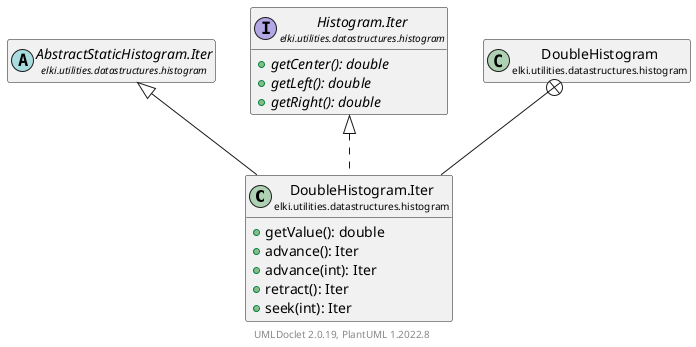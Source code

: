 @startuml
    remove .*\.(Instance|Par|Parameterizer|Factory)$
    set namespaceSeparator none
    hide empty fields
    hide empty methods

    class "<size:14>DoubleHistogram.Iter\n<size:10>elki.utilities.datastructures.histogram" as elki.utilities.datastructures.histogram.DoubleHistogram.Iter [[DoubleHistogram.Iter.html]] {
        +getValue(): double
        +advance(): Iter
        +advance(int): Iter
        +retract(): Iter
        +seek(int): Iter
    }

    abstract class "<size:14>AbstractStaticHistogram.Iter\n<size:10>elki.utilities.datastructures.histogram" as elki.utilities.datastructures.histogram.AbstractStaticHistogram.Iter [[AbstractStaticHistogram.Iter.html]]
    interface "<size:14>Histogram.Iter\n<size:10>elki.utilities.datastructures.histogram" as elki.utilities.datastructures.histogram.Histogram.Iter [[Histogram.Iter.html]] {
        {abstract} +getCenter(): double
        {abstract} +getLeft(): double
        {abstract} +getRight(): double
    }
    class "<size:14>DoubleHistogram\n<size:10>elki.utilities.datastructures.histogram" as elki.utilities.datastructures.histogram.DoubleHistogram [[DoubleHistogram.html]]

    elki.utilities.datastructures.histogram.AbstractStaticHistogram.Iter <|-- elki.utilities.datastructures.histogram.DoubleHistogram.Iter
    elki.utilities.datastructures.histogram.Histogram.Iter <|.. elki.utilities.datastructures.histogram.DoubleHistogram.Iter
    elki.utilities.datastructures.histogram.DoubleHistogram +-- elki.utilities.datastructures.histogram.DoubleHistogram.Iter

    center footer UMLDoclet 2.0.19, PlantUML 1.2022.8
@enduml
